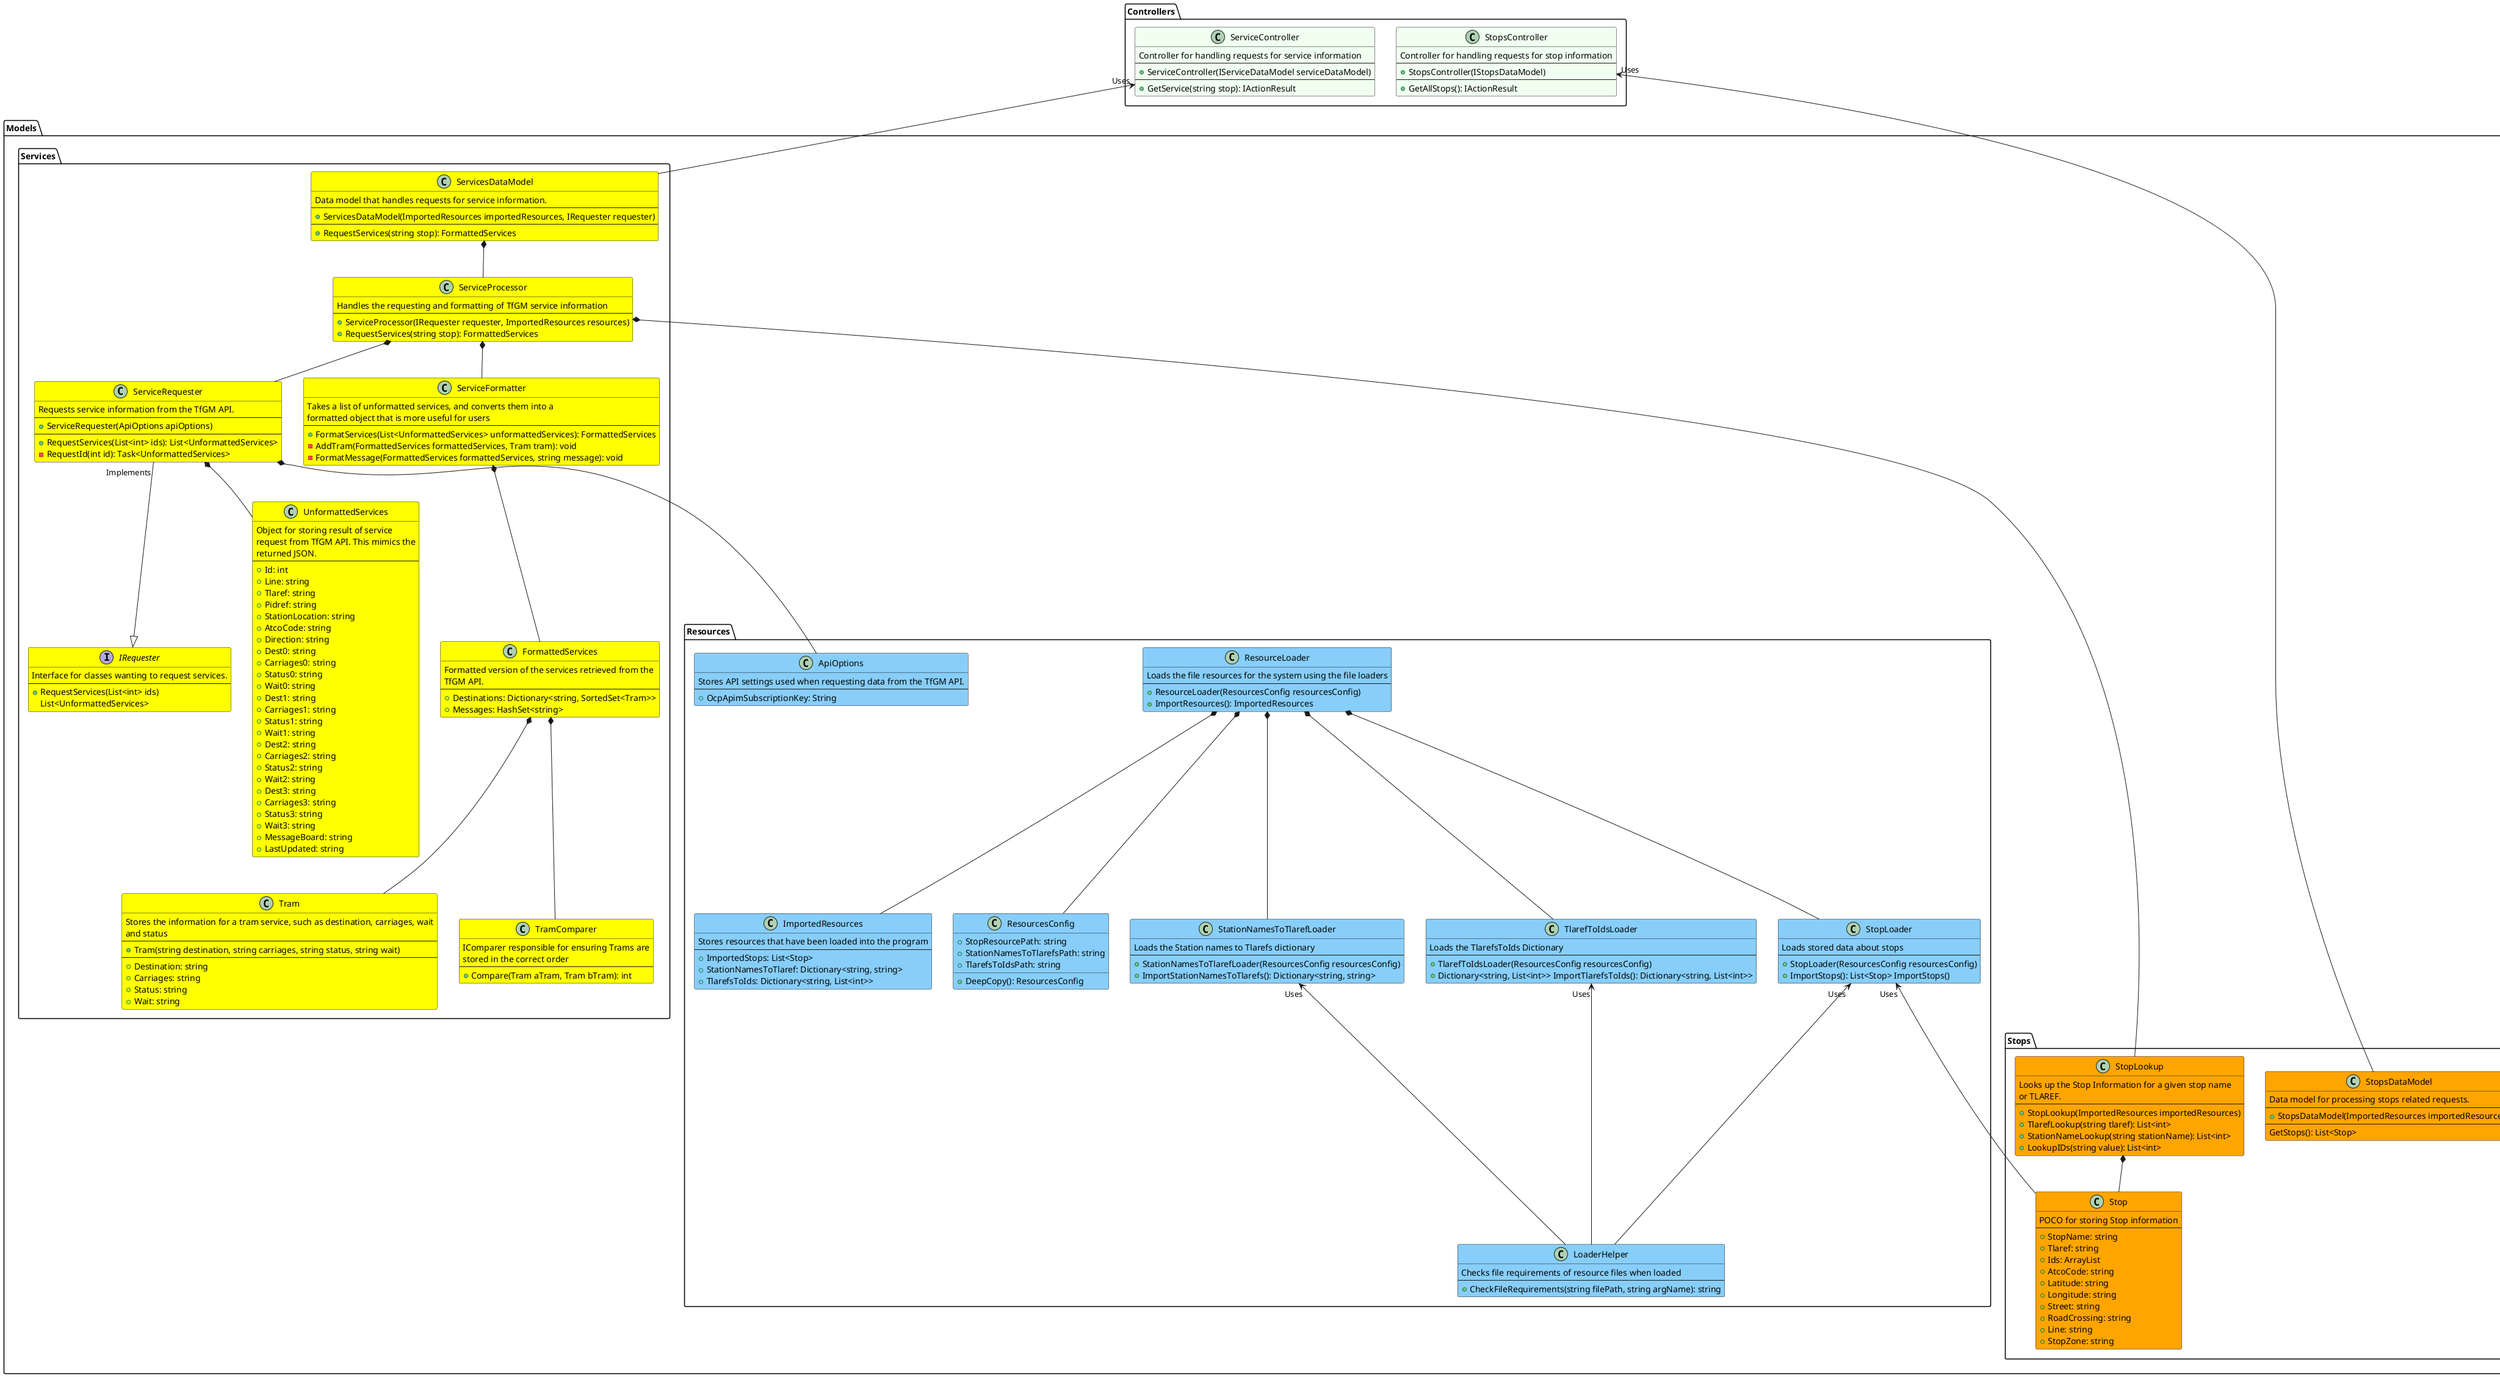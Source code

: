 @startuml TfGM-API-Wrapper
skinparam classFontColor automatic

'Models.Services' 
package Models.Services {
Models.Services.FormattedServices *-- Models.Services.Tram 
Models.Services.FormattedServices *-- Models.Services.TramComparer 
Models.Services.ServiceRequester "Implements" --|> Models.Services.IRequester
Models.Services.ServiceRequester *-- Models.Services.UnformattedServices
Models.Services.ServiceFormatter *-- Models.Services.FormattedServices
Models.Services.ServiceProcessor *-- Models.Services.ServiceRequester
Models.Services.ServiceProcessor *-- Models.Services.ServiceFormatter
Models.Services.ServiceProcessor *-- Models.Stops.StopLookup
Models.Services.ServicesDataModel *-- Models.Services.ServiceProcessor
}

class Models.Services.ServicesDataModel #Yellow {
Data model that handles requests for service information.
---
+ ServicesDataModel(ImportedResources importedResources, IRequester requester)
---
+ RequestServices(string stop): FormattedServices
}

class Models.Services.Tram #Yellow{
Stores the information for a tram service, such as destination, carriages, wait
and status
---
+ Tram(string destination, string carriages, string status, string wait)
---
+ Destination: string
+ Carriages: string
+ Status: string
+ Wait: string
}

class Models.Services.FormattedServices #Yellow{
Formatted version of the services retrieved from the 
TfGM API.
---
+ Destinations: Dictionary<string, SortedSet<Tram>>
+ Messages: HashSet<string>
}

class Models.Services.TramComparer #Yellow {
IComparer responsible for ensuring Trams are 
stored in the correct order
---
+ Compare(Tram aTram, Tram bTram): int
}

interface Models.Services.IRequester #Yellow{
Interface for classes wanting to request services.
---
+ RequestServices(List<int> ids)
List<UnformattedServices> 
}

class Models.Services.UnformattedServices #Yellow {
Object for storing result of service
request from TfGM API. This mimics the
returned JSON.
---
+ Id: int
+ Line: string
+ Tlaref: string
+ Pidref: string
+ StationLocation: string
+ AtcoCode: string
+ Direction: string
+ Dest0: string
+ Carriages0: string 
+ Status0: string 
+ Wait0: string
+ Dest1: string 
+ Carriages1: string 
+ Status1: string
+ Wait1: string
+ Dest2: string
+ Carriages2: string
+ Status2: string
+ Wait2: string
+ Dest3: string
+ Carriages3: string
+ Status3: string
+ Wait3: string
+ MessageBoard: string
+ LastUpdated: string
}
class Models.Services.ServiceRequester #Yellow {
Requests service information from the TfGM API.
---
+ ServiceRequester(ApiOptions apiOptions)
---
+ RequestServices(List<int> ids): List<UnformattedServices> 
- RequestId(int id): Task<UnformattedServices> 
}

class Models.Services.ServiceFormatter #Yellow {
Takes a list of unformatted services, and converts them into a 
formatted object that is more useful for users
---
+ FormatServices(List<UnformattedServices> unformattedServices): FormattedServices 
- AddTram(FormattedServices formattedServices, Tram tram): void 
- FormatMessage(FormattedServices formattedServices, string message): void
}

class Models.Services.ServiceProcessor #Yellow {
Handles the requesting and formatting of TfGM service information 
---
+ ServiceProcessor(IRequester requester, ImportedResources resources)
+ RequestServices(string stop): FormattedServices 
} 

'Models.Stops'
package Models.Stops {
Models.Stops.StopLookup *-- Models.Stops.Stop
}

class Models.Stops.StopsDataModel #Orange {
Data model for processing stops related requests.
---
+ StopsDataModel(ImportedResources importedResources)
---
GetStops(): List<Stop> 
}

class Models.Stops.StopLookup #Orange {
Looks up the Stop Information for a given stop name 
or TLAREF.
---
+ StopLookup(ImportedResources importedResources)
+ TlarefLookup(string tlaref): List<int> 
+ StationNameLookup(string stationName): List<int> 
+ LookupIDs(string value): List<int> 
}

class Models.Stops.Stop #Orange{
POCO for storing Stop information 
---
+ StopName: string
+ Tlaref: string
+ Ids: ArrayList
+ AtcoCode: string
+ Latitude: string
+ Longitude: string
+ Street: string
+ RoadCrossing: string
+ Line: string
+ StopZone: string
}

'Models.Resources'
package Models.Resources {
Models.Resources.StopLoader "Uses" <--- Models.Resources.LoaderHelper
Models.Resources.StationNamesToTlarefLoader "Uses" <--- Models.Resources.LoaderHelper
Models.Resources.TlarefToIdsLoader "Uses" <--- Models.Resources.LoaderHelper
Models.Resources.StopLoader "Uses" <--- Models.Stops.Stop
Models.Resources.ResourceLoader *-- Models.Resources.ImportedResources
Models.Resources.ResourceLoader *-- Models.Resources.StopLoader
Models.Resources.ResourceLoader *-- Models.Resources.StationNamesToTlarefLoader
Models.Resources.ResourceLoader *-- Models.Resources.TlarefToIdsLoader
Models.Resources.ResourceLoader *-- Models.Resources.ResourcesConfig
Models.Services.ServiceRequester *-- Models.Resources.ApiOptions 
}

class Models.Resources.ApiOptions #LightSkyBlue {
Stores API settings used when requesting data from the TfGM API.
---
+ OcpApimSubscriptionKey: String
}

class Models.Resources.LoaderHelper #LightSkyBlue {
Checks file requirements of resource files when loaded
---
+ CheckFileRequirements(string filePath, string argName): string
}

class Models.Resources.ImportedResources #LightSkyBlue {
Stores resources that have been loaded into the program
---
+ ImportedStops: List<Stop>
+ StationNamesToTlaref: Dictionary<string, string> 
+ TlarefsToIds: Dictionary<string, List<int>> 
}

class Models.Resources.TlarefToIdsLoader #LightSkyBlue {
Loads the TlarefsToIds Dictionary
---
+ TlarefToIdsLoader(ResourcesConfig resourcesConfig)
+ Dictionary<string, List<int>> ImportTlarefsToIds(): Dictionary<string, List<int>> 
}

class Models.Resources.StationNamesToTlarefLoader #LightSkyBlue {
Loads the Station names to Tlarefs dictionary
---
+ StationNamesToTlarefLoader(ResourcesConfig resourcesConfig)
+ ImportStationNamesToTlarefs(): Dictionary<string, string> 
}

class Models.Resources.StopLoader #LightSkyBlue {
Loads stored data about stops
---
+ StopLoader(ResourcesConfig resourcesConfig)
+ ImportStops(): List<Stop> ImportStops()
} 

class Models.Resources.ResourceLoader #LightSkyBlue {
Loads the file resources for the system using the file loaders
---
+ ResourceLoader(ResourcesConfig resourcesConfig)
+ ImportResources(): ImportedResources
}

class Models.Resources.ResourcesConfig #LightSkyBlue {
+ StopResourcePath: string
+ StationNamesToTlarefsPath: string
+ TlarefsToIdsPath: string
+ DeepCopy(): ResourcesConfig
}

'Controllers
package Controllers {
Controllers.StopsController "Uses" <-- Models.Stops.StopsDataModel
Controllers.ServiceController "Uses" <-- Models.Services.ServicesDataModel
}

class Controllers.ServiceController #HoneyDew{
Controller for handling requests for service information
---
+ ServiceController(IServiceDataModel serviceDataModel)
---
+ GetService(string stop): IActionResult 
}

class Controllers.StopsController #HoneyDew {
Controller for handling requests for stop information
---
+ StopsController(IStopsDataModel)
---
+ GetAllStops(): IActionResult 
}

@enduml
